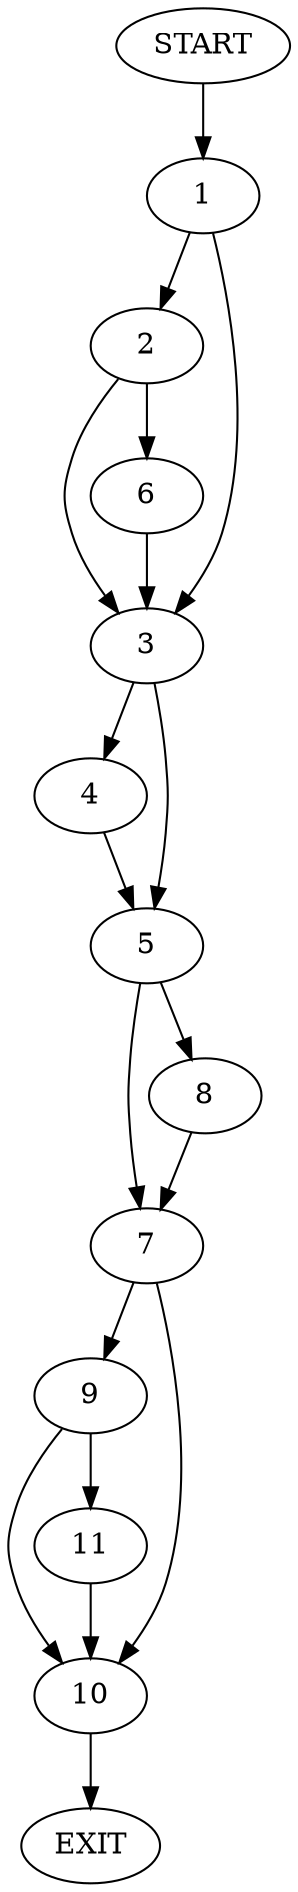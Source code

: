 digraph {
0 [label="START"]
12 [label="EXIT"]
0 -> 1
1 -> 2
1 -> 3
3 -> 4
3 -> 5
2 -> 6
2 -> 3
6 -> 3
4 -> 5
5 -> 7
5 -> 8
8 -> 7
7 -> 9
7 -> 10
10 -> 12
9 -> 11
9 -> 10
11 -> 10
}
